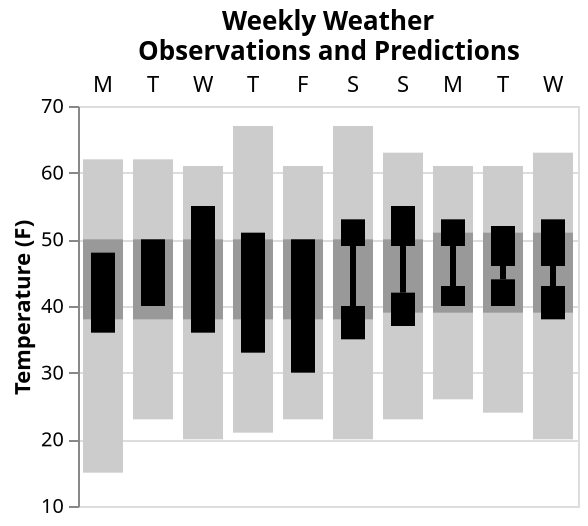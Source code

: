 {
    "$schema": "https://vega.github.io/schema/vega-lite/v4.json",
    "description": "A layered bar chart with floating bars representing weekly weather data",
    "title": {
        "text": [
            "Weekly Weather",
            "Observations and Predictions"
        ],
        "frame": "group"
    },
    "data": {
        "values": [
            {
                "day": "M",
                "record": {
                    "high": 62,
                    "low": 15
                },
                "normal": {
                    "high": 50,
                    "low": 38
                },
                "actual": {
                    "high": 48,
                    "low": 36
                },
                "id": 0
            },
            {
                "day": "T",
                "record": {
                    "high": 62,
                    "low": 23
                },
                "normal": {
                    "high": 50,
                    "low": 38
                },
                "actual": {
                    "high": 50,
                    "low": 40
                },
                "id": 1
            },
            {
                "day": "W",
                "record": {
                    "high": 61,
                    "low": 20
                },
                "normal": {
                    "high": 50,
                    "low": 38
                },
                "actual": {
                    "high": 55,
                    "low": 36
                },
                "id": 2
            },
            {
                "day": "T",
                "record": {
                    "high": 67,
                    "low": 21
                },
                "normal": {
                    "high": 50,
                    "low": 38
                },
                "actual": {
                    "high": 51,
                    "low": 33
                },
                "id": 3
            },
            {
                "day": "F",
                "record": {
                    "high": 61,
                    "low": 23
                },
                "normal": {
                    "high": 50,
                    "low": 38
                },
                "actual": {
                    "high": 50,
                    "low": 30
                },
                "id": 4
            },
            {
                "day": "S",
                "record": {
                    "high": 67,
                    "low": 20
                },
                "normal": {
                    "high": 50,
                    "low": 38
                },
                "forecast": {
                    "high": {
                        "high": 53,
                        "low": 49
                    },
                    "low": {
                        "high": 40,
                        "low": 35
                    }
                },
                "id": 5
            },
            {
                "day": "S",
                "record": {
                    "high": 63,
                    "low": 23
                },
                "normal": {
                    "high": 50,
                    "low": 39
                },
                "forecast": {
                    "high": {
                        "high": 55,
                        "low": 49
                    },
                    "low": {
                        "high": 42,
                        "low": 37
                    }
                },
                "id": 6
            },
            {
                "day": "M",
                "record": {
                    "high": 61,
                    "low": 26
                },
                "normal": {
                    "high": 51,
                    "low": 39
                },
                "forecast": {
                    "high": {
                        "high": 53,
                        "low": 49
                    },
                    "low": {
                        "high": 43,
                        "low": 40
                    }
                },
                "id": 7
            },
            {
                "day": "T",
                "record": {
                    "high": 61,
                    "low": 24
                },
                "normal": {
                    "high": 51,
                    "low": 39
                },
                "forecast": {
                    "high": {
                        "high": 52,
                        "low": 46
                    },
                    "low": {
                        "high": 44,
                        "low": 40
                    }
                },
                "id": 8
            },
            {
                "day": "W",
                "record": {
                    "high": 63,
                    "low": 20
                },
                "normal": {
                    "high": 51,
                    "low": 39
                },
                "forecast": {
                    "high": {
                        "high": 53,
                        "low": 46
                    },
                    "low": {
                        "high": 43,
                        "low": 38
                    }
                },
                "id": 9
            }
        ]
    },
    "width": 250,
    "height": 200,
    "encoding": {
        "x": {
            "field": "id",
            "type": "ordinal",
            "axis": {
                "domain": false,
                "ticks": false,
                "labels": false,
                "title": null,
                "titlePadding": 25,
                "orient": "top"
            }
        },
        "y": {
            "type": "quantitative",
            "scale": {
                "domain": [
                    10,
                    70
                ]
            },
            "axis": {
                "title": "Temperature (F)"
            }
        }
    },
    "layer": [
        {
            "mark": {
                "type": "bar",
                "style": "box"
            },
            "encoding": {
                "y": {
                    "field": "record.low"
                },
                "y2": {
                    "field": "record.high"
                },
                "size": {
                    "value": 20
                },
                "color": {
                    "value": "#ccc"
                }
            }
        },
        {
            "mark": {
                "type": "bar",
                "style": "box"
            },
            "encoding": {
                "y": {
                    "field": "normal.low"
                },
                "y2": {
                    "field": "normal.high"
                },
                "size": {
                    "value": 20
                },
                "color": {
                    "value": "#999"
                }
            }
        },
        {
            "mark": {
                "type": "bar",
                "style": "box"
            },
            "encoding": {
                "y": {
                    "field": "actual.low"
                },
                "y2": {
                    "field": "actual.high"
                },
                "size": {
                    "value": 12
                },
                "color": {
                    "value": "#000"
                }
            }
        },
        {
            "mark": {
                "type": "bar",
                "style": "box"
            },
            "encoding": {
                "y": {
                    "field": "forecast.low.low"
                },
                "y2": {
                    "field": "forecast.low.high"
                },
                "size": {
                    "value": 12
                },
                "color": {
                    "value": "#000"
                }
            }
        },
        {
            "mark": {
                "type": "bar",
                "style": "box"
            },
            "encoding": {
                "y": {
                    "field": "forecast.low.high"
                },
                "y2": {
                    "field": "forecast.high.low"
                },
                "size": {
                    "value": 3
                },
                "color": {
                    "value": "#000"
                }
            }
        },
        {
            "mark": {
                "type": "bar",
                "style": "box"
            },
            "encoding": {
                "y": {
                    "field": "forecast.high.low"
                },
                "y2": {
                    "field": "forecast.high.high"
                },
                "size": {
                    "value": 12
                },
                "color": {
                    "value": "#000"
                }
            }
        },
        {
            "mark": {
                "type": "text",
                "align": "center",
                "baseline": "bottom",
                "y": -5
            },
            "encoding": {
                "text": {
                    "field": "day"
                }
            }
        }
    ]
}